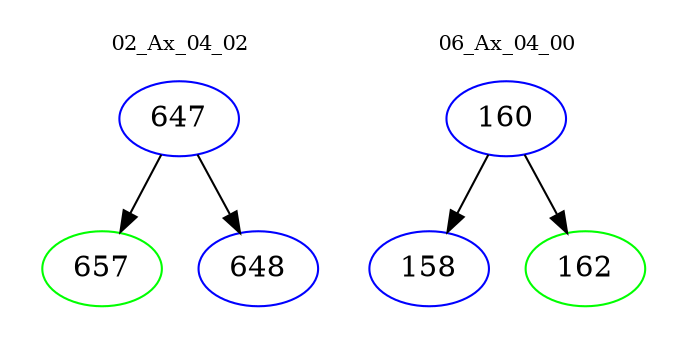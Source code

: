 digraph{
subgraph cluster_0 {
color = white
label = "02_Ax_04_02";
fontsize=10;
T0_647 [label="647", color="blue"]
T0_647 -> T0_657 [color="black"]
T0_657 [label="657", color="green"]
T0_647 -> T0_648 [color="black"]
T0_648 [label="648", color="blue"]
}
subgraph cluster_1 {
color = white
label = "06_Ax_04_00";
fontsize=10;
T1_160 [label="160", color="blue"]
T1_160 -> T1_158 [color="black"]
T1_158 [label="158", color="blue"]
T1_160 -> T1_162 [color="black"]
T1_162 [label="162", color="green"]
}
}
